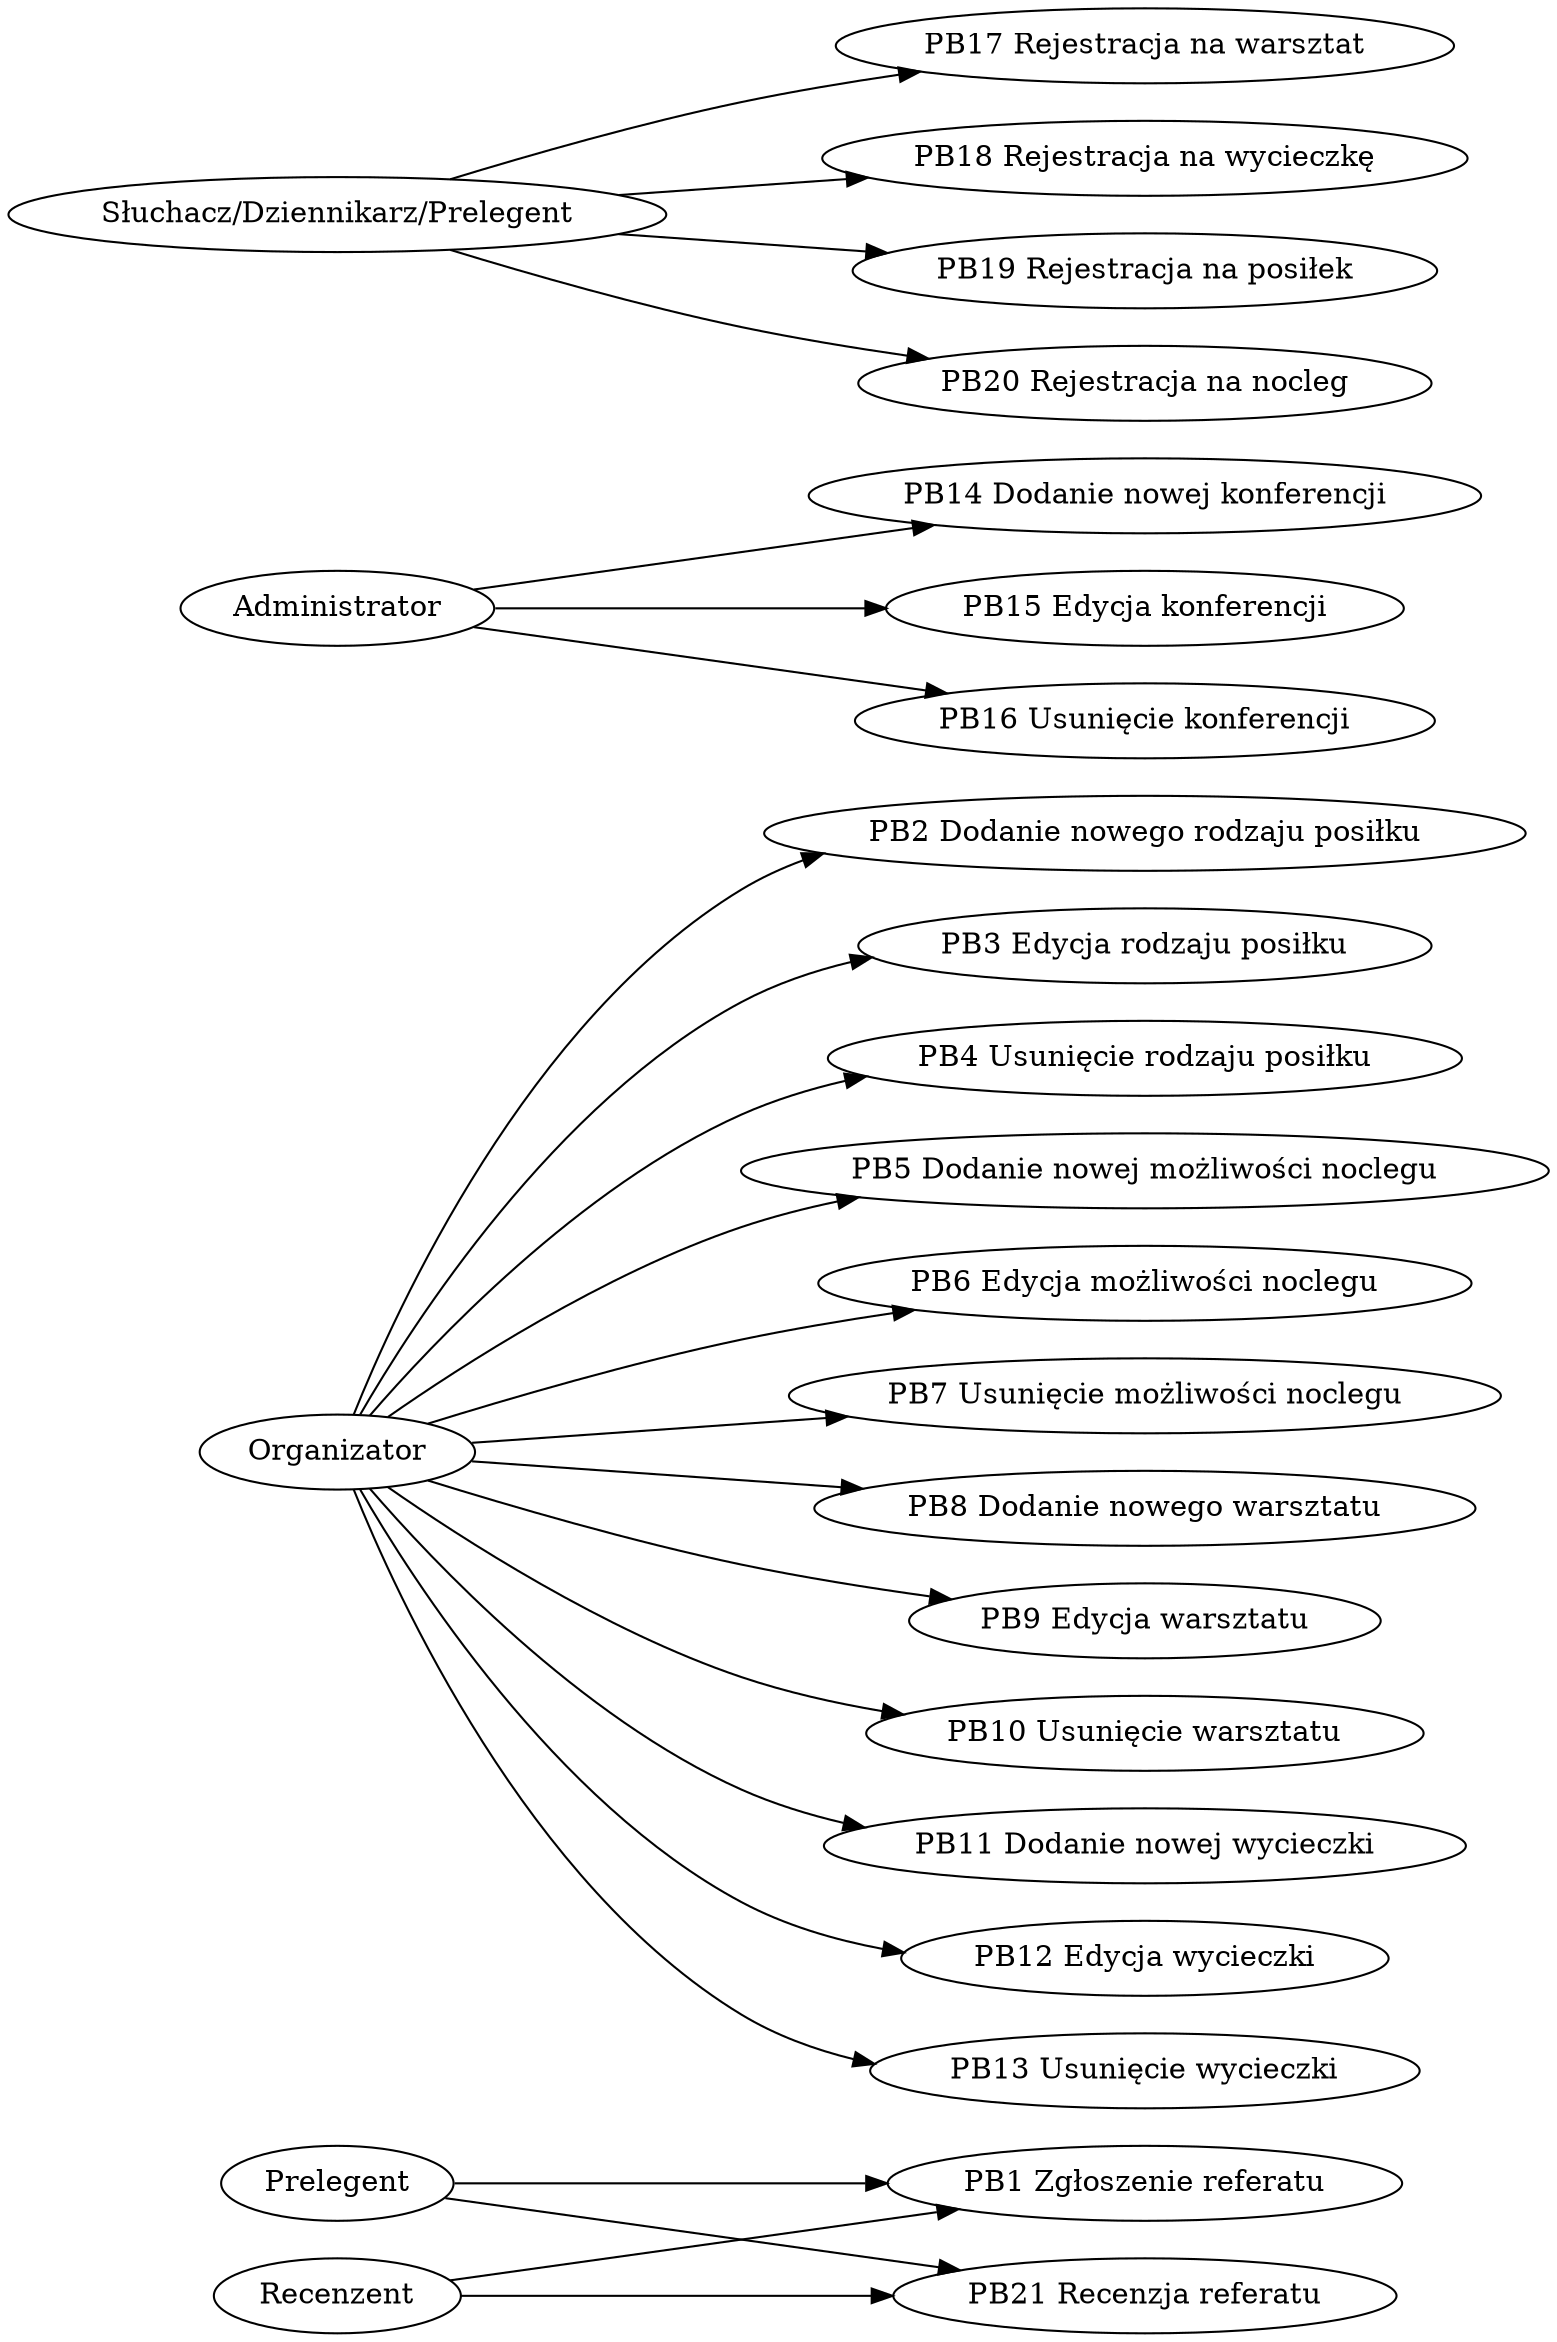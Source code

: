 digraph { rankdir=LR; "Prelegent" -> "PB1 Zgłoszenie referatu"
"Recenzent" -> "PB1 Zgłoszenie referatu"
"Organizator" -> "PB2 Dodanie nowego rodzaju posiłku"
"Organizator" -> "PB3 Edycja rodzaju posiłku"
"Organizator" -> "PB4 Usunięcie rodzaju posiłku"
"Organizator" -> "PB5 Dodanie nowej możliwości noclegu"
"Organizator" -> "PB6 Edycja możliwości noclegu"
"Organizator" -> "PB7 Usunięcie możliwości noclegu"
"Organizator" -> "PB8 Dodanie nowego warsztatu"
"Organizator" -> "PB9 Edycja warsztatu"
"Organizator" -> "PB10 Usunięcie warsztatu"
"Organizator" -> "PB11 Dodanie nowej wycieczki"
"Organizator" -> "PB12 Edycja wycieczki"
"Organizator" -> "PB13 Usunięcie wycieczki"
"Administrator" -> "PB14 Dodanie nowej konferencji"
"Administrator" -> "PB15 Edycja konferencji"
"Administrator" -> "PB16 Usunięcie konferencji"
"Słuchacz/Dziennikarz/Prelegent" -> "PB17 Rejestracja na warsztat"
"Słuchacz/Dziennikarz/Prelegent" -> "PB18 Rejestracja na wycieczkę"
"Słuchacz/Dziennikarz/Prelegent" -> "PB19 Rejestracja na posiłek"
"Słuchacz/Dziennikarz/Prelegent" -> "PB20 Rejestracja na nocleg"
"Recenzent" -> "PB21 Recenzja referatu"
"Prelegent" -> "PB21 Recenzja referatu"
 }
